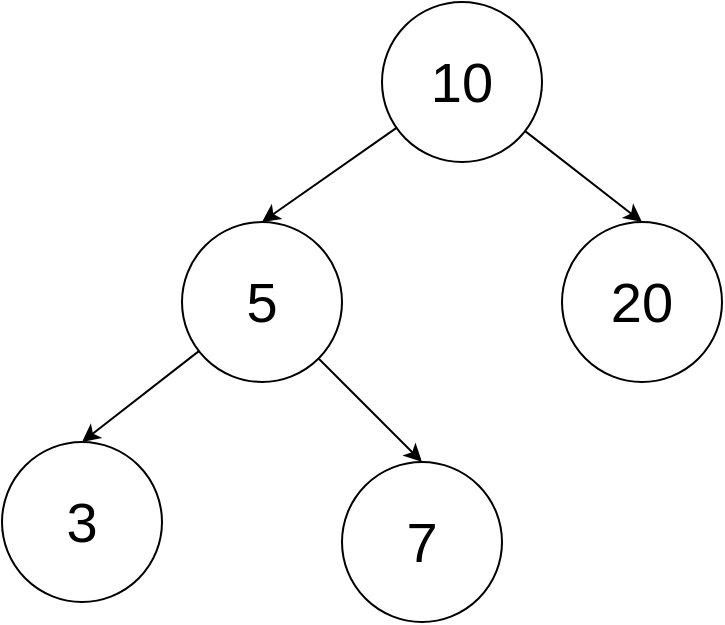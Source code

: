 <mxfile>
    <diagram id="eP4GV7LEkulxO0Fltvin" name="Page-1">
        <mxGraphModel dx="1299" dy="515" grid="1" gridSize="10" guides="1" tooltips="1" connect="1" arrows="1" fold="1" page="1" pageScale="1" pageWidth="850" pageHeight="1100" math="0" shadow="0">
            <root>
                <mxCell id="0"/>
                <mxCell id="1" parent="0"/>
                <mxCell id="7" style="edgeStyle=none;html=1;entryX=0.5;entryY=0;entryDx=0;entryDy=0;fontSize=28;" edge="1" parent="1" source="2" target="3">
                    <mxGeometry relative="1" as="geometry"/>
                </mxCell>
                <mxCell id="9" style="edgeStyle=none;html=1;entryX=0.5;entryY=0;entryDx=0;entryDy=0;fontSize=28;" edge="1" parent="1" source="2" target="4">
                    <mxGeometry relative="1" as="geometry"/>
                </mxCell>
                <mxCell id="2" value="10" style="ellipse;whiteSpace=wrap;html=1;aspect=fixed;fontSize=28;" vertex="1" parent="1">
                    <mxGeometry x="150" y="80" width="80" height="80" as="geometry"/>
                </mxCell>
                <mxCell id="8" style="edgeStyle=none;html=1;entryX=0.5;entryY=0;entryDx=0;entryDy=0;fontSize=28;" edge="1" parent="1" source="3" target="5">
                    <mxGeometry relative="1" as="geometry"/>
                </mxCell>
                <mxCell id="11" style="edgeStyle=none;html=1;entryX=0.5;entryY=0;entryDx=0;entryDy=0;fontSize=28;" edge="1" parent="1" source="3" target="6">
                    <mxGeometry relative="1" as="geometry"/>
                </mxCell>
                <mxCell id="3" value="5" style="ellipse;whiteSpace=wrap;html=1;aspect=fixed;fontSize=28;" vertex="1" parent="1">
                    <mxGeometry x="50" y="190" width="80" height="80" as="geometry"/>
                </mxCell>
                <mxCell id="4" value="20" style="ellipse;whiteSpace=wrap;html=1;aspect=fixed;fontSize=28;" vertex="1" parent="1">
                    <mxGeometry x="240" y="190" width="80" height="80" as="geometry"/>
                </mxCell>
                <mxCell id="5" value="3" style="ellipse;whiteSpace=wrap;html=1;aspect=fixed;fontSize=28;" vertex="1" parent="1">
                    <mxGeometry x="-40" y="300" width="80" height="80" as="geometry"/>
                </mxCell>
                <mxCell id="6" value="7" style="ellipse;whiteSpace=wrap;html=1;aspect=fixed;fontSize=28;" vertex="1" parent="1">
                    <mxGeometry x="130" y="310" width="80" height="80" as="geometry"/>
                </mxCell>
            </root>
        </mxGraphModel>
    </diagram>
</mxfile>